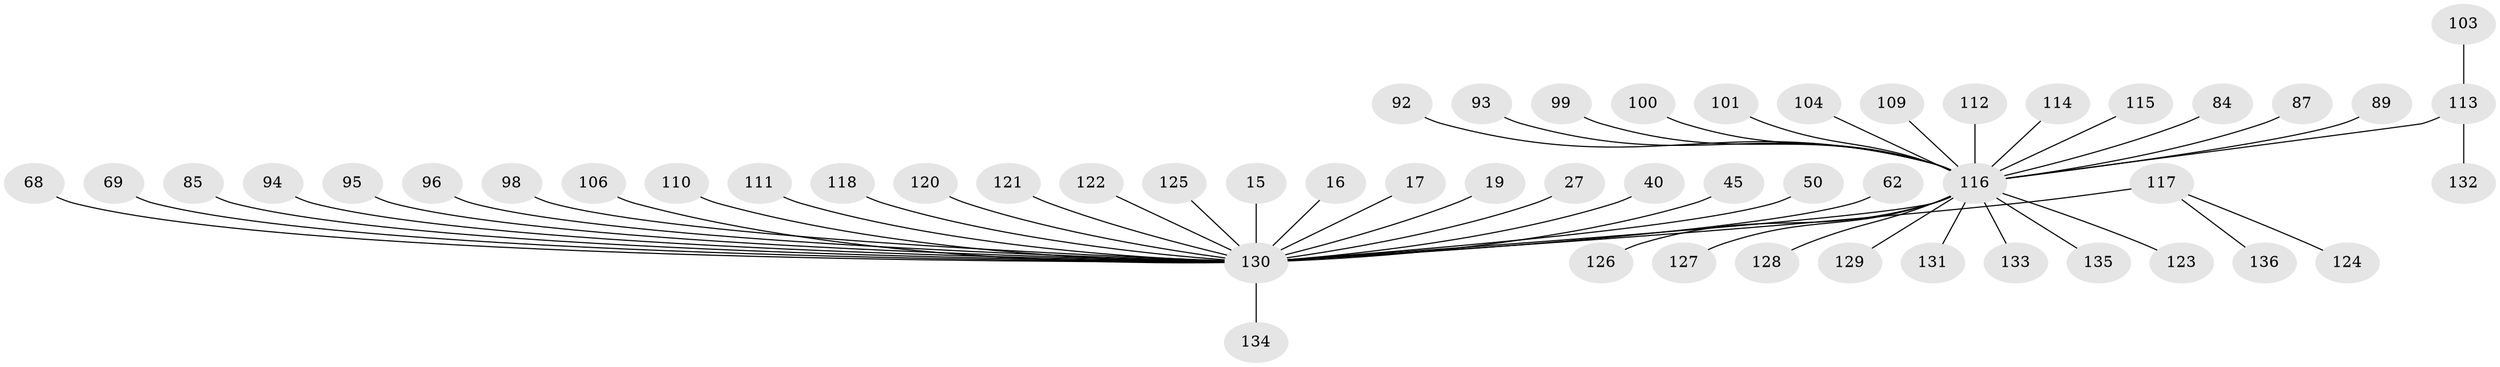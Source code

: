 // original degree distribution, {20: 0.007352941176470588, 28: 0.007352941176470588, 3: 0.08088235294117647, 14: 0.007352941176470588, 5: 0.014705882352941176, 6: 0.014705882352941176, 1: 0.6470588235294118, 11: 0.007352941176470588, 4: 0.04411764705882353, 2: 0.16911764705882354}
// Generated by graph-tools (version 1.1) at 2025/50/03/04/25 21:50:21]
// undirected, 54 vertices, 53 edges
graph export_dot {
graph [start="1"]
  node [color=gray90,style=filled];
  15;
  16;
  17;
  19;
  27;
  40;
  45;
  50;
  62;
  68;
  69 [super="+35"];
  84;
  85 [super="+36"];
  87;
  89;
  92;
  93;
  94 [super="+47"];
  95;
  96;
  98 [super="+66+75"];
  99;
  100;
  101;
  103 [super="+91"];
  104 [super="+88"];
  106;
  109;
  110;
  111;
  112 [super="+90"];
  113 [super="+52+70"];
  114;
  115 [super="+43"];
  116 [super="+25+67+31+64+2+97+49+12+28+38+41+44+46+56+59+65+73+74+76+79+81"];
  117 [super="+61+51+32+34+55+82+107"];
  118 [super="+105"];
  120;
  121;
  122;
  123 [super="+119"];
  124;
  125;
  126;
  127 [super="+108"];
  128;
  129;
  130 [super="+42+18+4+8"];
  131;
  132;
  133;
  134;
  135 [super="+102"];
  136;
  15 -- 130;
  16 -- 130;
  17 -- 130;
  19 -- 130;
  27 -- 130;
  40 -- 130;
  45 -- 130;
  50 -- 130;
  62 -- 130;
  68 -- 130;
  69 -- 130;
  84 -- 116;
  85 -- 130;
  87 -- 116;
  89 -- 116;
  92 -- 116;
  93 -- 116;
  94 -- 130 [weight=2];
  95 -- 130;
  96 -- 130;
  98 -- 130;
  99 -- 116;
  100 -- 116;
  101 -- 116;
  103 -- 113;
  104 -- 116;
  106 -- 130;
  109 -- 116;
  110 -- 130;
  111 -- 130;
  112 -- 116;
  113 -- 132;
  113 -- 116 [weight=2];
  114 -- 116;
  115 -- 116;
  116 -- 128;
  116 -- 126;
  116 -- 130 [weight=6];
  116 -- 129;
  116 -- 131;
  116 -- 133;
  116 -- 135;
  116 -- 127;
  116 -- 123;
  117 -- 136;
  117 -- 124;
  117 -- 130 [weight=2];
  118 -- 130;
  120 -- 130;
  121 -- 130;
  122 -- 130;
  125 -- 130;
  130 -- 134;
}
